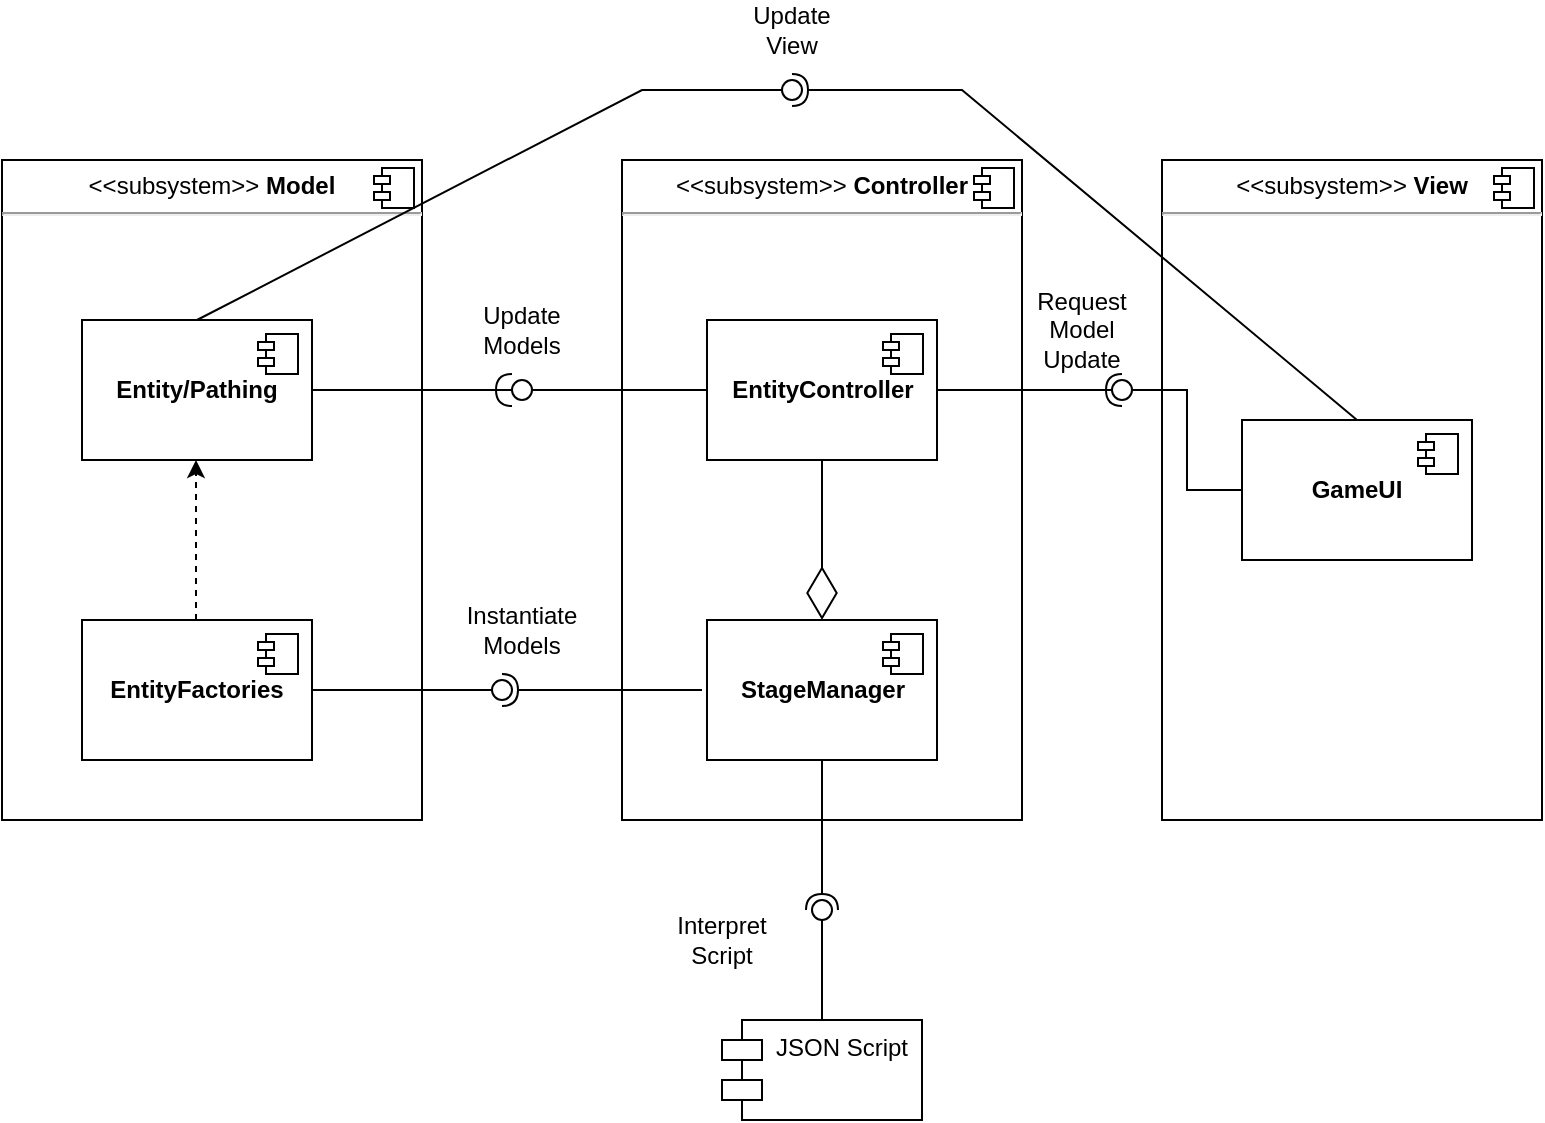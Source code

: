 <mxfile version="21.0.10" type="device"><diagram name="Page-1" id="ReU2E9kPKhQg-6QPrD7M"><mxGraphModel dx="1434" dy="764" grid="1" gridSize="10" guides="1" tooltips="1" connect="1" arrows="1" fold="1" page="1" pageScale="1" pageWidth="850" pageHeight="1100" math="0" shadow="0"><root><mxCell id="0"/><mxCell id="1" parent="0"/><mxCell id="eaWl3q2f8FTAc-3WkfBa-2" value="&lt;p style=&quot;margin:0px;margin-top:6px;text-align:center;&quot;&gt;&amp;lt;&amp;lt;subsystem&amp;gt;&amp;gt; &lt;b&gt;Model&lt;/b&gt;&lt;/p&gt;&lt;hr&gt;&lt;p style=&quot;margin:0px;margin-left:8px;&quot;&gt;&lt;br&gt;&lt;/p&gt;" style="align=left;overflow=fill;html=1;dropTarget=0;whiteSpace=wrap;" parent="1" vertex="1"><mxGeometry x="110" y="160" width="210" height="330" as="geometry"/></mxCell><mxCell id="eaWl3q2f8FTAc-3WkfBa-3" value="" style="shape=component;jettyWidth=8;jettyHeight=4;" parent="eaWl3q2f8FTAc-3WkfBa-2" vertex="1"><mxGeometry x="1" width="20" height="20" relative="1" as="geometry"><mxPoint x="-24" y="4" as="offset"/></mxGeometry></mxCell><mxCell id="eaWl3q2f8FTAc-3WkfBa-4" value="&lt;b&gt;EntityFactories&lt;/b&gt;" style="html=1;dropTarget=0;whiteSpace=wrap;" parent="1" vertex="1"><mxGeometry x="150" y="390" width="115" height="70" as="geometry"/></mxCell><mxCell id="eaWl3q2f8FTAc-3WkfBa-5" value="" style="shape=module;jettyWidth=8;jettyHeight=4;" parent="eaWl3q2f8FTAc-3WkfBa-4" vertex="1"><mxGeometry x="1" width="20" height="20" relative="1" as="geometry"><mxPoint x="-27" y="7" as="offset"/></mxGeometry></mxCell><mxCell id="eaWl3q2f8FTAc-3WkfBa-6" value="&lt;b&gt;Entity/Pathing&lt;/b&gt;" style="html=1;dropTarget=0;whiteSpace=wrap;" parent="1" vertex="1"><mxGeometry x="150" y="240" width="115" height="70" as="geometry"/></mxCell><mxCell id="eaWl3q2f8FTAc-3WkfBa-7" value="" style="shape=module;jettyWidth=8;jettyHeight=4;" parent="eaWl3q2f8FTAc-3WkfBa-6" vertex="1"><mxGeometry x="1" width="20" height="20" relative="1" as="geometry"><mxPoint x="-27" y="7" as="offset"/></mxGeometry></mxCell><mxCell id="eaWl3q2f8FTAc-3WkfBa-10" value="&lt;p style=&quot;margin:0px;margin-top:6px;text-align:center;&quot;&gt;&amp;lt;&amp;lt;subsystem&amp;gt;&amp;gt; &lt;b&gt;View&lt;/b&gt;&lt;/p&gt;&lt;hr&gt;&lt;p style=&quot;margin:0px;margin-left:8px;&quot;&gt;&lt;br&gt;&lt;/p&gt;" style="align=left;overflow=fill;html=1;dropTarget=0;whiteSpace=wrap;" parent="1" vertex="1"><mxGeometry x="690" y="160" width="190" height="330" as="geometry"/></mxCell><mxCell id="eaWl3q2f8FTAc-3WkfBa-11" value="" style="shape=component;jettyWidth=8;jettyHeight=4;" parent="eaWl3q2f8FTAc-3WkfBa-10" vertex="1"><mxGeometry x="1" width="20" height="20" relative="1" as="geometry"><mxPoint x="-24" y="4" as="offset"/></mxGeometry></mxCell><mxCell id="eaWl3q2f8FTAc-3WkfBa-12" value="&lt;p style=&quot;margin:0px;margin-top:6px;text-align:center;&quot;&gt;&amp;lt;&amp;lt;subsystem&amp;gt;&amp;gt; &lt;b&gt;Controller&lt;/b&gt;&lt;/p&gt;&lt;hr&gt;&lt;p style=&quot;margin:0px;margin-left:8px;&quot;&gt;&lt;br&gt;&lt;/p&gt;" style="align=left;overflow=fill;html=1;dropTarget=0;whiteSpace=wrap;" parent="1" vertex="1"><mxGeometry x="420" y="160" width="200" height="330" as="geometry"/></mxCell><mxCell id="eaWl3q2f8FTAc-3WkfBa-13" value="" style="shape=component;jettyWidth=8;jettyHeight=4;" parent="eaWl3q2f8FTAc-3WkfBa-12" vertex="1"><mxGeometry x="1" width="20" height="20" relative="1" as="geometry"><mxPoint x="-24" y="4" as="offset"/></mxGeometry></mxCell><mxCell id="NJtbZHSVALgxA1eO2t1F-3" value="&lt;b&gt;GameUI&lt;br&gt;&lt;/b&gt;" style="html=1;dropTarget=0;whiteSpace=wrap;" vertex="1" parent="1"><mxGeometry x="730" y="290" width="115" height="70" as="geometry"/></mxCell><mxCell id="NJtbZHSVALgxA1eO2t1F-4" value="" style="shape=module;jettyWidth=8;jettyHeight=4;" vertex="1" parent="NJtbZHSVALgxA1eO2t1F-3"><mxGeometry x="1" width="20" height="20" relative="1" as="geometry"><mxPoint x="-27" y="7" as="offset"/></mxGeometry></mxCell><mxCell id="NJtbZHSVALgxA1eO2t1F-5" value="&lt;b&gt;StageManager&lt;br&gt;&lt;/b&gt;" style="html=1;dropTarget=0;whiteSpace=wrap;" vertex="1" parent="1"><mxGeometry x="462.5" y="390" width="115" height="70" as="geometry"/></mxCell><mxCell id="NJtbZHSVALgxA1eO2t1F-6" value="" style="shape=module;jettyWidth=8;jettyHeight=4;" vertex="1" parent="NJtbZHSVALgxA1eO2t1F-5"><mxGeometry x="1" width="20" height="20" relative="1" as="geometry"><mxPoint x="-27" y="7" as="offset"/></mxGeometry></mxCell><mxCell id="NJtbZHSVALgxA1eO2t1F-7" value="&lt;b&gt;EntityController&lt;br&gt;&lt;/b&gt;" style="html=1;dropTarget=0;whiteSpace=wrap;" vertex="1" parent="1"><mxGeometry x="462.5" y="240" width="115" height="70" as="geometry"/></mxCell><mxCell id="NJtbZHSVALgxA1eO2t1F-8" value="" style="shape=module;jettyWidth=8;jettyHeight=4;" vertex="1" parent="NJtbZHSVALgxA1eO2t1F-7"><mxGeometry x="1" width="20" height="20" relative="1" as="geometry"><mxPoint x="-27" y="7" as="offset"/></mxGeometry></mxCell><mxCell id="NJtbZHSVALgxA1eO2t1F-40" value="" style="rounded=0;orthogonalLoop=1;jettySize=auto;html=1;endArrow=halfCircle;endFill=0;endSize=6;strokeWidth=1;sketch=0;exitX=0;exitY=0.5;exitDx=0;exitDy=0;" edge="1" parent="1"><mxGeometry relative="1" as="geometry"><mxPoint x="370" y="275" as="sourcePoint"/><mxPoint x="370" y="275" as="targetPoint"/></mxGeometry></mxCell><mxCell id="NJtbZHSVALgxA1eO2t1F-48" style="edgeStyle=orthogonalEdgeStyle;rounded=0;orthogonalLoop=1;jettySize=auto;html=1;dashed=1;" edge="1" parent="1"><mxGeometry relative="1" as="geometry"><mxPoint x="207" y="310" as="targetPoint"/><Array as="points"><mxPoint x="207" y="386"/></Array><mxPoint x="207" y="390" as="sourcePoint"/></mxGeometry></mxCell><mxCell id="NJtbZHSVALgxA1eO2t1F-49" value="" style="rounded=0;orthogonalLoop=1;jettySize=auto;html=1;endArrow=none;endFill=0;sketch=0;sourcePerimeterSpacing=0;targetPerimeterSpacing=0;exitX=0.5;exitY=0;exitDx=0;exitDy=0;" edge="1" target="NJtbZHSVALgxA1eO2t1F-51" parent="1" source="eaWl3q2f8FTAc-3WkfBa-6"><mxGeometry relative="1" as="geometry"><mxPoint x="460" y="125" as="sourcePoint"/><Array as="points"><mxPoint x="430" y="125"/></Array></mxGeometry></mxCell><mxCell id="NJtbZHSVALgxA1eO2t1F-50" value="" style="rounded=0;orthogonalLoop=1;jettySize=auto;html=1;endArrow=halfCircle;endFill=0;entryX=0.5;entryY=0.5;endSize=6;strokeWidth=1;sketch=0;exitX=0.5;exitY=0;exitDx=0;exitDy=0;" edge="1" target="NJtbZHSVALgxA1eO2t1F-51" parent="1" source="NJtbZHSVALgxA1eO2t1F-3"><mxGeometry relative="1" as="geometry"><mxPoint x="500" y="125" as="sourcePoint"/><Array as="points"><mxPoint x="590" y="125"/></Array></mxGeometry></mxCell><mxCell id="NJtbZHSVALgxA1eO2t1F-51" value="" style="ellipse;whiteSpace=wrap;html=1;align=center;aspect=fixed;resizable=0;points=[];outlineConnect=0;sketch=0;" vertex="1" parent="1"><mxGeometry x="500" y="120" width="10" height="10" as="geometry"/></mxCell><mxCell id="NJtbZHSVALgxA1eO2t1F-52" value="" style="rounded=0;orthogonalLoop=1;jettySize=auto;html=1;endArrow=none;endFill=0;sketch=0;sourcePerimeterSpacing=0;targetPerimeterSpacing=0;" edge="1" target="NJtbZHSVALgxA1eO2t1F-54" parent="1"><mxGeometry relative="1" as="geometry"><mxPoint x="350" y="275" as="sourcePoint"/></mxGeometry></mxCell><mxCell id="NJtbZHSVALgxA1eO2t1F-53" value="" style="rounded=0;orthogonalLoop=1;jettySize=auto;html=1;endArrow=halfCircle;endFill=0;endSize=6;strokeWidth=1;sketch=0;exitX=1;exitY=0.5;exitDx=0;exitDy=0;" edge="1" target="NJtbZHSVALgxA1eO2t1F-54" parent="1" source="eaWl3q2f8FTAc-3WkfBa-6"><mxGeometry relative="1" as="geometry"><mxPoint x="390" y="275" as="sourcePoint"/></mxGeometry></mxCell><mxCell id="NJtbZHSVALgxA1eO2t1F-55" style="edgeStyle=orthogonalEdgeStyle;rounded=0;orthogonalLoop=1;jettySize=auto;html=1;entryX=0;entryY=0.5;entryDx=0;entryDy=0;endArrow=none;endFill=0;" edge="1" parent="1" source="NJtbZHSVALgxA1eO2t1F-54" target="NJtbZHSVALgxA1eO2t1F-7"><mxGeometry relative="1" as="geometry"/></mxCell><mxCell id="NJtbZHSVALgxA1eO2t1F-54" value="" style="ellipse;whiteSpace=wrap;html=1;align=center;aspect=fixed;resizable=0;points=[];outlineConnect=0;sketch=0;" vertex="1" parent="1"><mxGeometry x="365" y="270" width="10" height="10" as="geometry"/></mxCell><mxCell id="NJtbZHSVALgxA1eO2t1F-59" value="Interpret Script" style="text;html=1;strokeColor=none;fillColor=none;align=center;verticalAlign=middle;whiteSpace=wrap;rounded=0;" vertex="1" parent="1"><mxGeometry x="440" y="535" width="60" height="30" as="geometry"/></mxCell><mxCell id="NJtbZHSVALgxA1eO2t1F-60" value="Instantiate Models" style="text;html=1;strokeColor=none;fillColor=none;align=center;verticalAlign=middle;whiteSpace=wrap;rounded=0;" vertex="1" parent="1"><mxGeometry x="340" y="380" width="60" height="30" as="geometry"/></mxCell><mxCell id="NJtbZHSVALgxA1eO2t1F-61" value="Update Models" style="text;html=1;strokeColor=none;fillColor=none;align=center;verticalAlign=middle;whiteSpace=wrap;rounded=0;" vertex="1" parent="1"><mxGeometry x="340" y="230" width="60" height="30" as="geometry"/></mxCell><mxCell id="NJtbZHSVALgxA1eO2t1F-62" value="Update View" style="text;html=1;strokeColor=none;fillColor=none;align=center;verticalAlign=middle;whiteSpace=wrap;rounded=0;" vertex="1" parent="1"><mxGeometry x="475" y="80" width="60" height="30" as="geometry"/></mxCell><mxCell id="NJtbZHSVALgxA1eO2t1F-63" value="" style="endArrow=diamondThin;endFill=0;endSize=24;html=1;rounded=0;entryX=0.5;entryY=0;entryDx=0;entryDy=0;exitX=0.5;exitY=1;exitDx=0;exitDy=0;" edge="1" parent="1" source="NJtbZHSVALgxA1eO2t1F-7" target="NJtbZHSVALgxA1eO2t1F-5"><mxGeometry width="160" relative="1" as="geometry"><mxPoint x="460" y="340" as="sourcePoint"/><mxPoint x="620" y="340" as="targetPoint"/></mxGeometry></mxCell><mxCell id="NJtbZHSVALgxA1eO2t1F-64" value="Request Model Update" style="text;html=1;strokeColor=none;fillColor=none;align=center;verticalAlign=middle;whiteSpace=wrap;rounded=0;" vertex="1" parent="1"><mxGeometry x="620" y="230" width="60" height="30" as="geometry"/></mxCell><mxCell id="NJtbZHSVALgxA1eO2t1F-65" value="" style="rounded=0;orthogonalLoop=1;jettySize=auto;html=1;endArrow=none;endFill=0;sketch=0;sourcePerimeterSpacing=0;targetPerimeterSpacing=0;" edge="1" target="NJtbZHSVALgxA1eO2t1F-67" parent="1"><mxGeometry relative="1" as="geometry"><mxPoint x="650" y="275" as="sourcePoint"/></mxGeometry></mxCell><mxCell id="NJtbZHSVALgxA1eO2t1F-66" value="" style="rounded=0;orthogonalLoop=1;jettySize=auto;html=1;endArrow=halfCircle;endFill=0;entryX=0.5;entryY=0.5;endSize=6;strokeWidth=1;sketch=0;exitX=1;exitY=0.5;exitDx=0;exitDy=0;" edge="1" target="NJtbZHSVALgxA1eO2t1F-67" parent="1" source="NJtbZHSVALgxA1eO2t1F-7"><mxGeometry relative="1" as="geometry"><mxPoint x="690" y="275" as="sourcePoint"/></mxGeometry></mxCell><mxCell id="NJtbZHSVALgxA1eO2t1F-68" style="edgeStyle=orthogonalEdgeStyle;rounded=0;orthogonalLoop=1;jettySize=auto;html=1;entryX=0;entryY=0.5;entryDx=0;entryDy=0;endArrow=none;endFill=0;" edge="1" parent="1" source="NJtbZHSVALgxA1eO2t1F-67" target="NJtbZHSVALgxA1eO2t1F-3"><mxGeometry relative="1" as="geometry"/></mxCell><mxCell id="NJtbZHSVALgxA1eO2t1F-67" value="" style="ellipse;whiteSpace=wrap;html=1;align=center;aspect=fixed;resizable=0;points=[];outlineConnect=0;sketch=0;" vertex="1" parent="1"><mxGeometry x="665" y="270" width="10" height="10" as="geometry"/></mxCell><mxCell id="NJtbZHSVALgxA1eO2t1F-69" value="JSON Script" style="shape=module;align=left;spacingLeft=20;align=center;verticalAlign=top;whiteSpace=wrap;html=1;" vertex="1" parent="1"><mxGeometry x="470" y="590" width="100" height="50" as="geometry"/></mxCell><mxCell id="NJtbZHSVALgxA1eO2t1F-70" value="" style="rounded=0;orthogonalLoop=1;jettySize=auto;html=1;endArrow=none;endFill=0;sketch=0;sourcePerimeterSpacing=0;targetPerimeterSpacing=0;exitX=0.5;exitY=0;exitDx=0;exitDy=0;" edge="1" target="NJtbZHSVALgxA1eO2t1F-72" parent="1" source="NJtbZHSVALgxA1eO2t1F-69"><mxGeometry relative="1" as="geometry"><mxPoint x="510" y="535" as="sourcePoint"/></mxGeometry></mxCell><mxCell id="NJtbZHSVALgxA1eO2t1F-71" value="" style="rounded=0;orthogonalLoop=1;jettySize=auto;html=1;endArrow=halfCircle;endFill=0;entryX=0.5;entryY=0.5;endSize=6;strokeWidth=1;sketch=0;exitX=0.5;exitY=1;exitDx=0;exitDy=0;" edge="1" target="NJtbZHSVALgxA1eO2t1F-72" parent="1" source="NJtbZHSVALgxA1eO2t1F-5"><mxGeometry relative="1" as="geometry"><mxPoint x="550" y="535" as="sourcePoint"/></mxGeometry></mxCell><mxCell id="NJtbZHSVALgxA1eO2t1F-72" value="" style="ellipse;whiteSpace=wrap;html=1;align=center;aspect=fixed;resizable=0;points=[];outlineConnect=0;sketch=0;" vertex="1" parent="1"><mxGeometry x="515" y="530" width="10" height="10" as="geometry"/></mxCell><mxCell id="NJtbZHSVALgxA1eO2t1F-73" value="" style="rounded=0;orthogonalLoop=1;jettySize=auto;html=1;endArrow=none;endFill=0;sketch=0;sourcePerimeterSpacing=0;targetPerimeterSpacing=0;exitX=1;exitY=0.5;exitDx=0;exitDy=0;" edge="1" target="NJtbZHSVALgxA1eO2t1F-75" parent="1" source="eaWl3q2f8FTAc-3WkfBa-4"><mxGeometry relative="1" as="geometry"><mxPoint x="350" y="445" as="sourcePoint"/></mxGeometry></mxCell><mxCell id="NJtbZHSVALgxA1eO2t1F-74" value="" style="rounded=0;orthogonalLoop=1;jettySize=auto;html=1;endArrow=halfCircle;endFill=0;entryX=0.5;entryY=0.5;endSize=6;strokeWidth=1;sketch=0;" edge="1" target="NJtbZHSVALgxA1eO2t1F-75" parent="1"><mxGeometry relative="1" as="geometry"><mxPoint x="460" y="425" as="sourcePoint"/></mxGeometry></mxCell><mxCell id="NJtbZHSVALgxA1eO2t1F-75" value="" style="ellipse;whiteSpace=wrap;html=1;align=center;aspect=fixed;resizable=0;points=[];outlineConnect=0;sketch=0;" vertex="1" parent="1"><mxGeometry x="355" y="420" width="10" height="10" as="geometry"/></mxCell></root></mxGraphModel></diagram></mxfile>